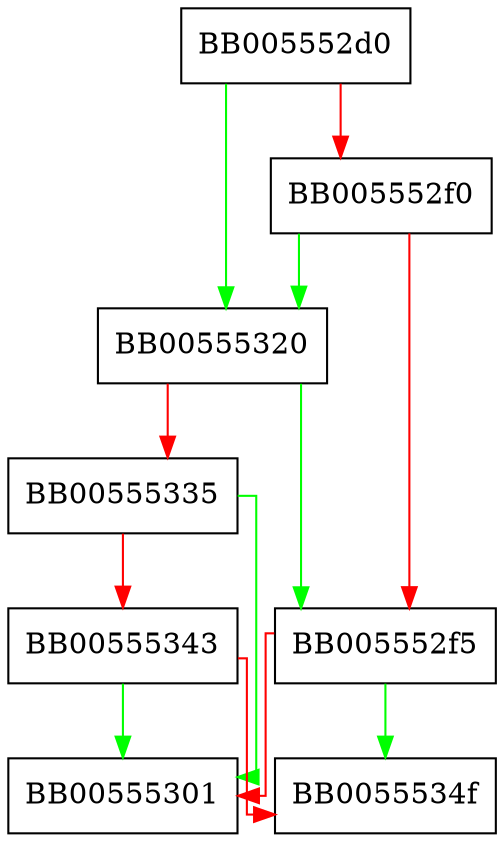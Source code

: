 digraph save_senderNonce_if_waiting {
  node [shape="box"];
  graph [splines=ortho];
  BB005552d0 -> BB00555320 [color="green"];
  BB005552d0 -> BB005552f0 [color="red"];
  BB005552f0 -> BB00555320 [color="green"];
  BB005552f0 -> BB005552f5 [color="red"];
  BB005552f5 -> BB0055534f [color="green"];
  BB005552f5 -> BB00555301 [color="red"];
  BB00555320 -> BB005552f5 [color="green"];
  BB00555320 -> BB00555335 [color="red"];
  BB00555335 -> BB00555301 [color="green"];
  BB00555335 -> BB00555343 [color="red"];
  BB00555343 -> BB00555301 [color="green"];
  BB00555343 -> BB0055534f [color="red"];
}